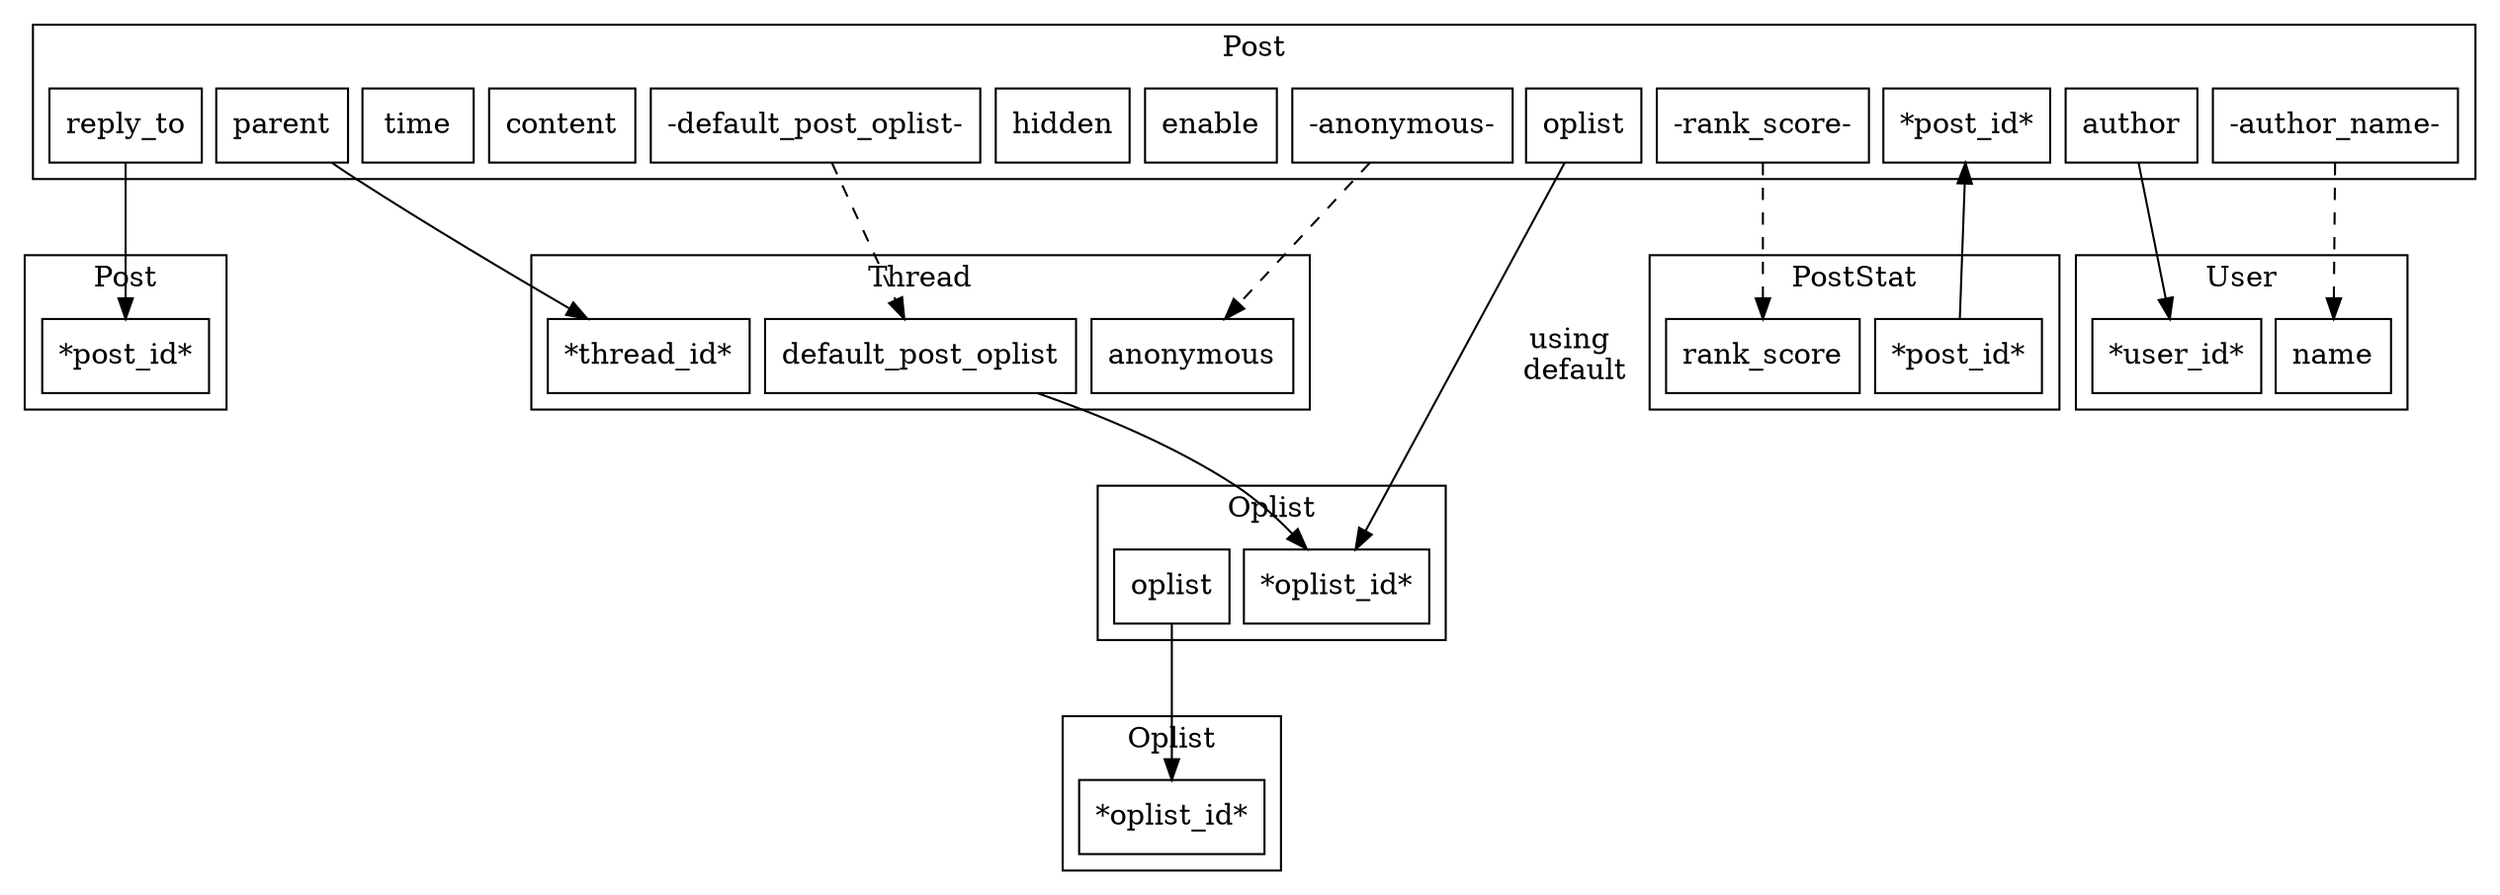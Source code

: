 #dot
strict digraph g {
	node [ shape = box ];
	nodesep = 0.1;
	ranksep = 1;

	subgraph cluster_post_1 {
		label = "Post";
		node_a_post_post_id             [ label = "*post_id*" ];
		node_a_post_parent              [ label = "parent" ];
		node_a_post_reply_to            [ label = "reply_to" ];
		node_a_post_oplist              [ label = "oplist" ];
		node_a_post_default_post_oplist [ label = "-default_post_oplist-" ];
		node_a_post_rank_score          [ label = "-rank_score-" ];
		node_a_post_enable              [ label = "enable" ];
		node_a_post_hidden              [ label = "hidden" ];
		node_a_post_anonymous           [ label = "-anonymous-" ];
		node_a_post_content             [ label = "content" ];
		node_a_post_time                [ label = "time" ];
		node_a_post_author              [ label = "author" ];
		node_a_post_author_name         [ label = "-author_name-" ];
	}

	subgraph cluster_post_stat {
		label = "PostStat";
		node_a_post_stat_post_id    [ label = "*post_id*" ];
		node_a_post_stat_rank_score [ label = "rank_score" ];
	}

	subgraph cluster_post_2 {
		label = "Post";
		node_a_post_post_id_2      [ label = "*post_id*" ];
	}

	subgraph cluster_thread {
		label = "Thread";
		node_a_thread_thread_id [ label = "*thread_id*" ];
		node_a_thread_default_post_oplist [ label = "default_post_oplist" ];
		node_a_thread_anonymous [ label = "anonymous" ];
	}

	subgraph cluster_oplist {
		label = "Oplist";
		node_a_oplist_oplist_id [ label = "*oplist_id*" ];
		node_a_oplist_oplist    [ label = "oplist" ];
	}

	subgraph cluster_oplist_2 {
		label = "Oplist";
		node_a_oplist_oplist_id_2 [ label = "*oplist_id*" ];
	}

	subgraph cluster_user {
		label = "User";
		node_a_user_user_id [ label = "*user_id*" ];
		node_a_user_name    [ label = "name" ];
	}


	node_a_post_parent -> node_a_thread_thread_id;
	node_a_post_reply_to -> node_a_post_post_id_2;
	node_a_post_oplist -> node_a_oplist_oplist_id [ label = "using\n default" ];
	node_a_post_default_post_oplist -> node_a_thread_default_post_oplist [ style = dashed ];
	node_a_post_anonymous -> node_a_thread_anonymous [style = dashed ];
	node_a_post_rank_score -> node_a_post_stat_rank_score [style = dashed ];
	node_a_post_author -> node_a_user_user_id;
	node_a_post_author_name -> node_a_user_name     [ style = dashed ];

	node_a_thread_default_post_oplist -> node_a_oplist_oplist_id;
	node_a_oplist_oplist -> node_a_oplist_oplist_id_2;

	node_a_post_stat_post_id -> node_a_post_post_id;
}
